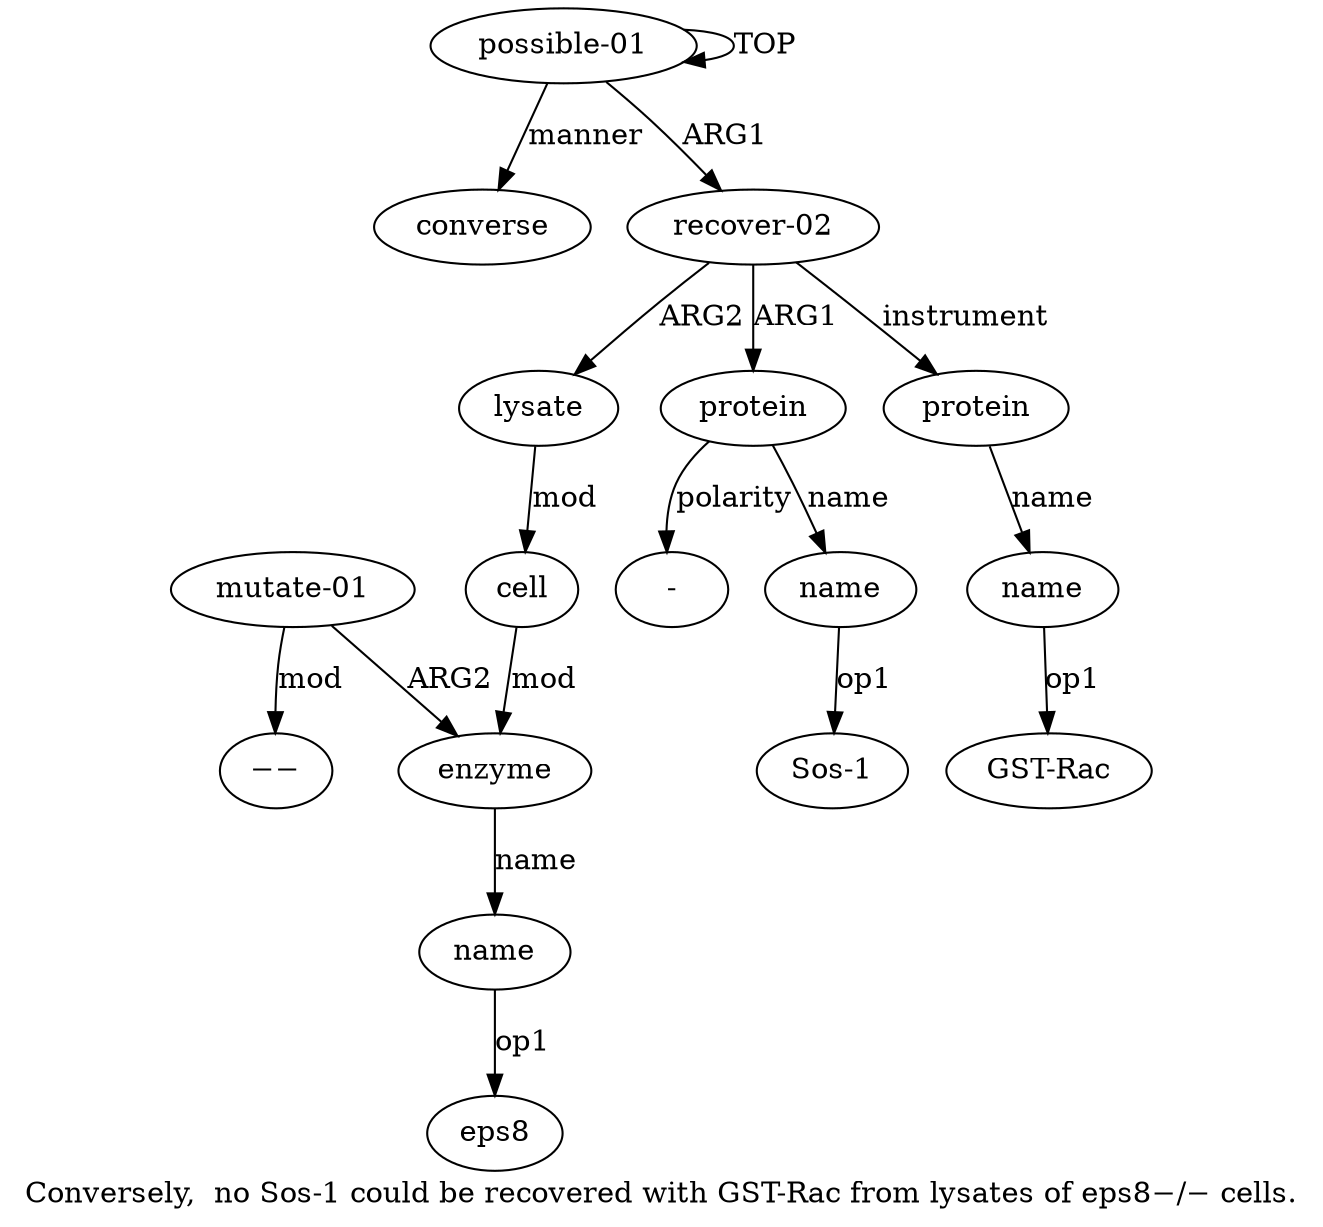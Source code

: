 digraph  {
	graph [label="Conversely,  no Sos-1 could be recovered with GST-Rac from lysates of eps8−/− cells."];
	node [label="\N"];
	"a2 -"	 [color=black,
		gold_ind=-1,
		gold_label="-",
		label="-",
		test_ind=-1,
		test_label="-"];
	a11	 [color=black,
		gold_ind=11,
		gold_label=converse,
		label=converse,
		test_ind=11,
		test_label=converse];
	a10	 [color=black,
		gold_ind=10,
		gold_label=name,
		label=name,
		test_ind=10,
		test_label=name];
	"a10 GST-Rac"	 [color=black,
		gold_ind=-1,
		gold_label="GST-Rac",
		label="GST-Rac",
		test_ind=-1,
		test_label="GST-Rac"];
	a10 -> "a10 GST-Rac" [key=0,
	color=black,
	gold_label=op1,
	label=op1,
	test_label=op1];
"a7 eps8" [color=black,
	gold_ind=-1,
	gold_label=eps8,
	label=eps8,
	test_ind=-1,
	test_label=eps8];
a1 [color=black,
	gold_ind=1,
	gold_label="recover-02",
	label="recover-02",
	test_ind=1,
	test_label="recover-02"];
a2 [color=black,
	gold_ind=2,
	gold_label=protein,
	label=protein,
	test_ind=2,
	test_label=protein];
a1 -> a2 [key=0,
color=black,
gold_label=ARG1,
label=ARG1,
test_label=ARG1];
a4 [color=black,
gold_ind=4,
gold_label=lysate,
label=lysate,
test_ind=4,
test_label=lysate];
a1 -> a4 [key=0,
color=black,
gold_label=ARG2,
label=ARG2,
test_label=ARG2];
a9 [color=black,
gold_ind=9,
gold_label=protein,
label=protein,
test_ind=9,
test_label=protein];
a1 -> a9 [key=0,
color=black,
gold_label=instrument,
label=instrument,
test_label=instrument];
a0 [color=black,
gold_ind=0,
gold_label="possible-01",
label="possible-01",
test_ind=0,
test_label="possible-01"];
a0 -> a11 [key=0,
color=black,
gold_label=manner,
label=manner,
test_label=manner];
a0 -> a1 [key=0,
color=black,
gold_label=ARG1,
label=ARG1,
test_label=ARG1];
a0 -> a0 [key=0,
color=black,
gold_label=TOP,
label=TOP,
test_label=TOP];
a3 [color=black,
gold_ind=3,
gold_label=name,
label=name,
test_ind=3,
test_label=name];
"a3 Sos-1" [color=black,
gold_ind=-1,
gold_label="Sos-1",
label="Sos-1",
test_ind=-1,
test_label="Sos-1"];
a3 -> "a3 Sos-1" [key=0,
color=black,
gold_label=op1,
label=op1,
test_label=op1];
a2 -> "a2 -" [key=0,
color=black,
gold_label=polarity,
label=polarity,
test_label=polarity];
a2 -> a3 [key=0,
color=black,
gold_label=name,
label=name,
test_label=name];
a5 [color=black,
gold_ind=5,
gold_label=cell,
label=cell,
test_ind=5,
test_label=cell];
a6 [color=black,
gold_ind=6,
gold_label=enzyme,
label=enzyme,
test_ind=6,
test_label=enzyme];
a5 -> a6 [key=0,
color=black,
gold_label=mod,
label=mod,
test_label=mod];
a4 -> a5 [key=0,
color=black,
gold_label=mod,
label=mod,
test_label=mod];
a7 [color=black,
gold_ind=7,
gold_label=name,
label=name,
test_ind=7,
test_label=name];
a7 -> "a7 eps8" [key=0,
color=black,
gold_label=op1,
label=op1,
test_label=op1];
a6 -> a7 [key=0,
color=black,
gold_label=name,
label=name,
test_label=name];
a9 -> a10 [key=0,
color=black,
gold_label=name,
label=name,
test_label=name];
a8 [color=black,
gold_ind=8,
gold_label="mutate-01",
label="mutate-01",
test_ind=8,
test_label="mutate-01"];
a8 -> a6 [key=0,
color=black,
gold_label=ARG2,
label=ARG2,
test_label=ARG2];
"a8 −−" [color=black,
gold_ind=-1,
gold_label=−−,
label=−−,
test_ind=-1,
test_label=−−];
a8 -> "a8 −−" [key=0,
color=black,
gold_label=mod,
label=mod,
test_label=mod];
}
